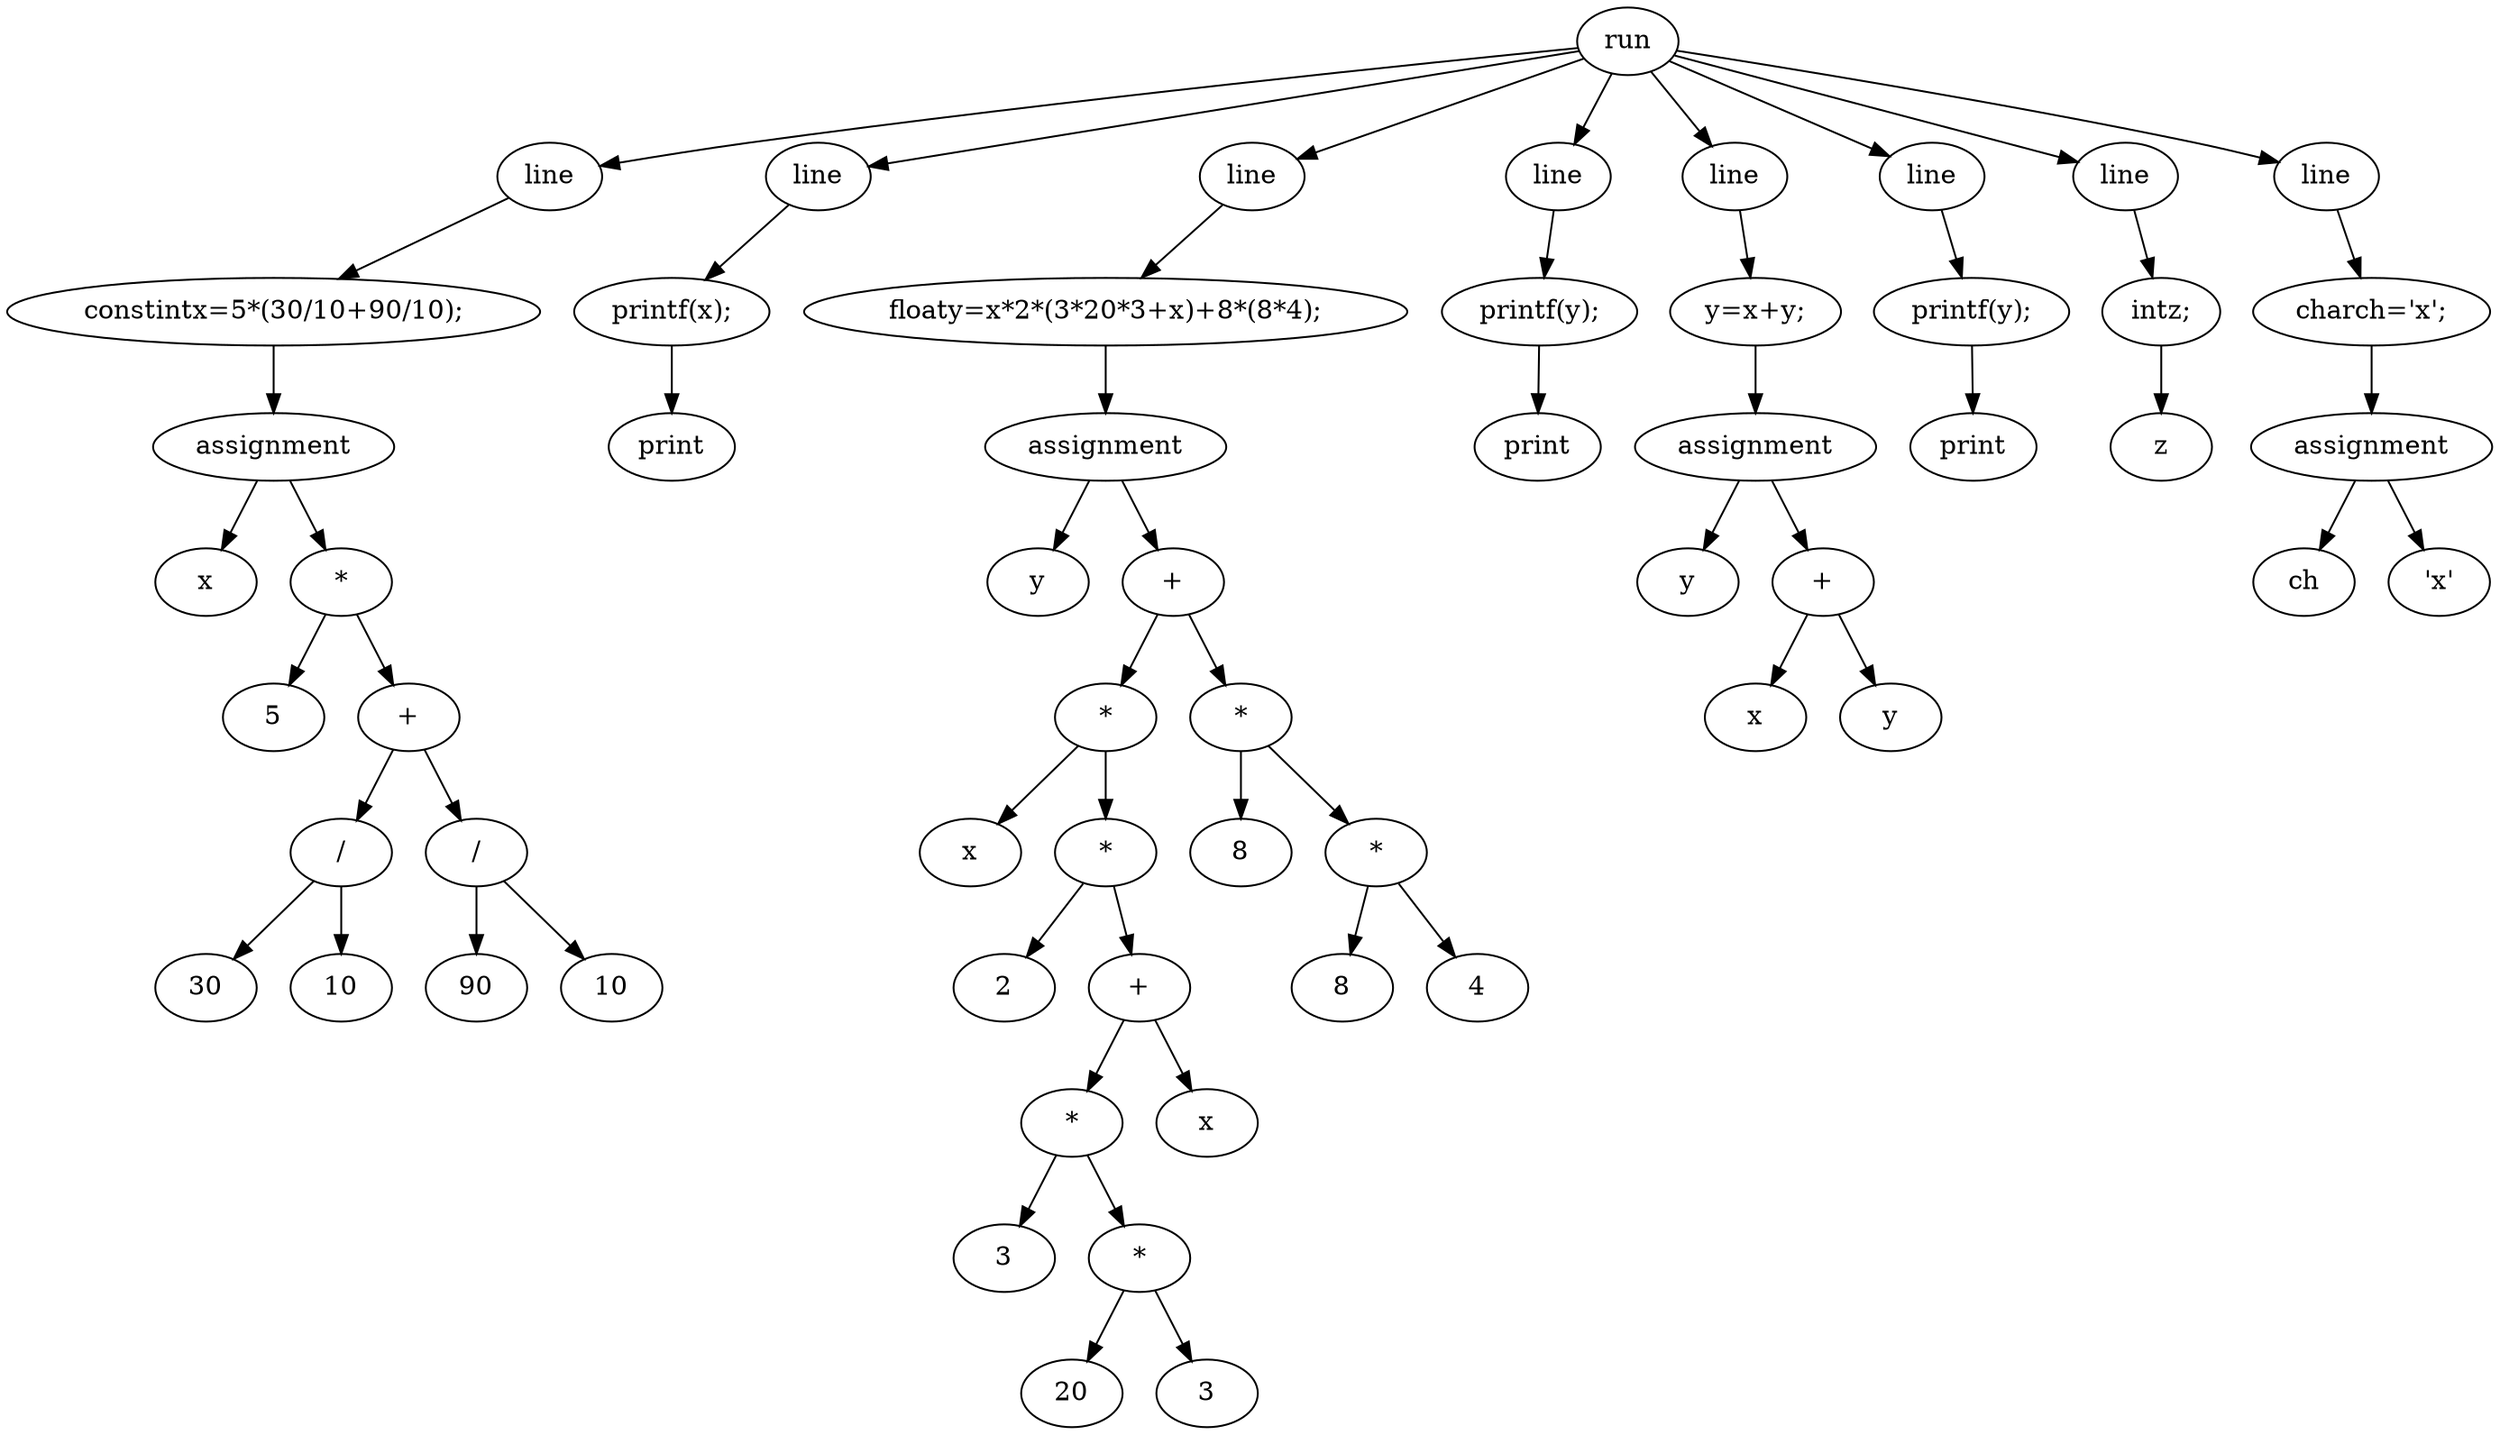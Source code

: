 digraph {
	8753983408435 [label=run]
	8753983408837 [label=line]
	8753983408435 -> 8753983408837
	8753983408861 [label="constintx=5*(30/10+90/10);"]
	8753983408837 -> 8753983408861
	8753983408561 [label=assignment]
	8753983408861 -> 8753983408561
	8753983408750 [label=x]
	8753983408561 -> 8753983408750
	8753983408885 [label="*"]
	8753983408561 -> 8753983408885
	8753983408855 [label=5]
	8753983408885 -> 8753983408855
	8753983408876 [label="+"]
	8753983408885 -> 8753983408876
	8753983408888 [label="/"]
	8753983408876 -> 8753983408888
	8753983409059 [label=30]
	8753983408888 -> 8753983409059
	8753983408486 [label=10]
	8753983408888 -> 8753983408486
	8753983408315 [label="/"]
	8753983408876 -> 8753983408315
	8753983409044 [label=90]
	8753983408315 -> 8753983409044
	8753983409113 [label=10]
	8753983408315 -> 8753983409113
	8753983408594 [label=line]
	8753983408435 -> 8753983408594
	8753983408210 [label="printf(x);"]
	8753983408594 -> 8753983408210
	8753983408531 [label=print]
	8753983408210 -> 8753983408531
	8753983409107 [label=line]
	8753983408435 -> 8753983409107
	8753983408879 [label="floaty=x*2*(3*20*3+x)+8*(8*4);"]
	8753983409107 -> 8753983408879
	8753983408816 [label=assignment]
	8753983408879 -> 8753983408816
	8753983408147 [label=y]
	8753983408816 -> 8753983408147
	8753983409143 [label="+"]
	8753983408816 -> 8753983409143
	8753983408915 [label="*"]
	8753983409143 -> 8753983408915
	8753983408588 [label=x]
	8753983408915 -> 8753983408588
	8753983408756 [label="*"]
	8753983408915 -> 8753983408756
	8753983408732 [label=2]
	8753983408756 -> 8753983408732
	8753983408489 [label="+"]
	8753983408756 -> 8753983408489
	8753983408705 [label="*"]
	8753983408489 -> 8753983408705
	8753983408447 [label=3]
	8753983408705 -> 8753983408447
	8753983408834 [label="*"]
	8753983408705 -> 8753983408834
	8753983408558 [label=20]
	8753983408834 -> 8753983408558
	8753983409017 [label=3]
	8753983408834 -> 8753983409017
	8753983408270 [label=x]
	8753983408489 -> 8753983408270
	8753983409053 [label="*"]
	8753983409143 -> 8753983409053
	8753983409122 [label=8]
	8753983409053 -> 8753983409122
	8753983408789 [label="*"]
	8753983409053 -> 8753983408789
	8753983408981 [label=8]
	8753983408789 -> 8753983408981
	8753983408744 [label=4]
	8753983408789 -> 8753983408744
	8753983408780 [label=line]
	8753983408435 -> 8753983408780
	8753983408390 [label="printf(y);"]
	8753983408780 -> 8753983408390
	8753983409020 [label=print]
	8753983408390 -> 8753983409020
	8753983408471 [label=line]
	8753983408435 -> 8753983408471
	8753983408141 [label="y=x+y;"]
	8753983408471 -> 8753983408141
	8753983408180 [label=assignment]
	8753983408141 -> 8753983408180
	8753983408282 [label=y]
	8753983408180 -> 8753983408282
	8753983417351 [label="+"]
	8753983408180 -> 8753983417351
	8753983417357 [label=x]
	8753983417351 -> 8753983417357
	8753983417363 [label=y]
	8753983417351 -> 8753983417363
	8753983417369 [label=line]
	8753983408435 -> 8753983417369
	8753983417375 [label="printf(y);"]
	8753983417369 -> 8753983417375
	8753983417381 [label=print]
	8753983417375 -> 8753983417381
	8753983417387 [label=line]
	8753983408435 -> 8753983417387
	8753983417393 [label="intz;"]
	8753983417387 -> 8753983417393
	8753983417399 [label=z]
	8753983417393 -> 8753983417399
	8753983417405 [label=line]
	8753983408435 -> 8753983417405
	8753983417411 [label="charch='x';"]
	8753983417405 -> 8753983417411
	8753983417417 [label=assignment]
	8753983417411 -> 8753983417417
	8753983417423 [label=ch]
	8753983417417 -> 8753983417423
	8753983417429 [label="'x'"]
	8753983417417 -> 8753983417429
}
